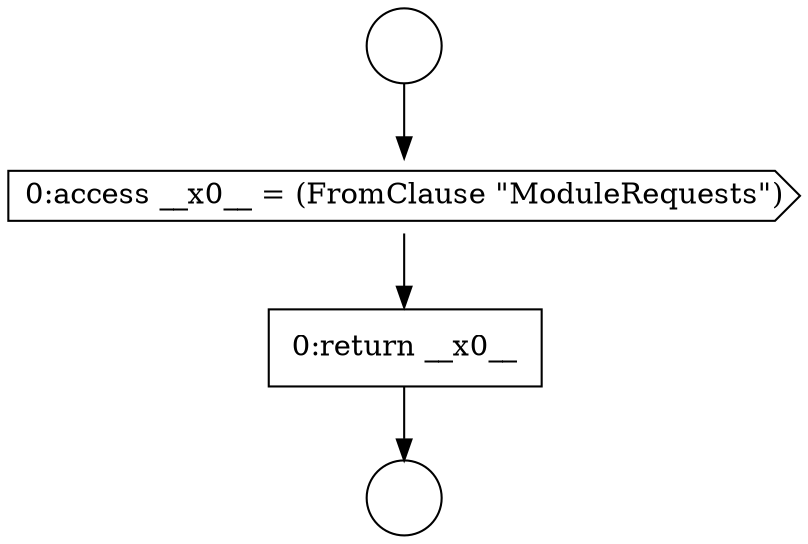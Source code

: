 digraph {
  node9915 [shape=circle label=" " color="black" fillcolor="white" style=filled]
  node9917 [shape=cds, label=<<font color="black">0:access __x0__ = (FromClause &quot;ModuleRequests&quot;)</font>> color="black" fillcolor="white" style=filled]
  node9918 [shape=none, margin=0, label=<<font color="black">
    <table border="0" cellborder="1" cellspacing="0" cellpadding="10">
      <tr><td align="left">0:return __x0__</td></tr>
    </table>
  </font>> color="black" fillcolor="white" style=filled]
  node9916 [shape=circle label=" " color="black" fillcolor="white" style=filled]
  node9915 -> node9917 [ color="black"]
  node9917 -> node9918 [ color="black"]
  node9918 -> node9916 [ color="black"]
}
